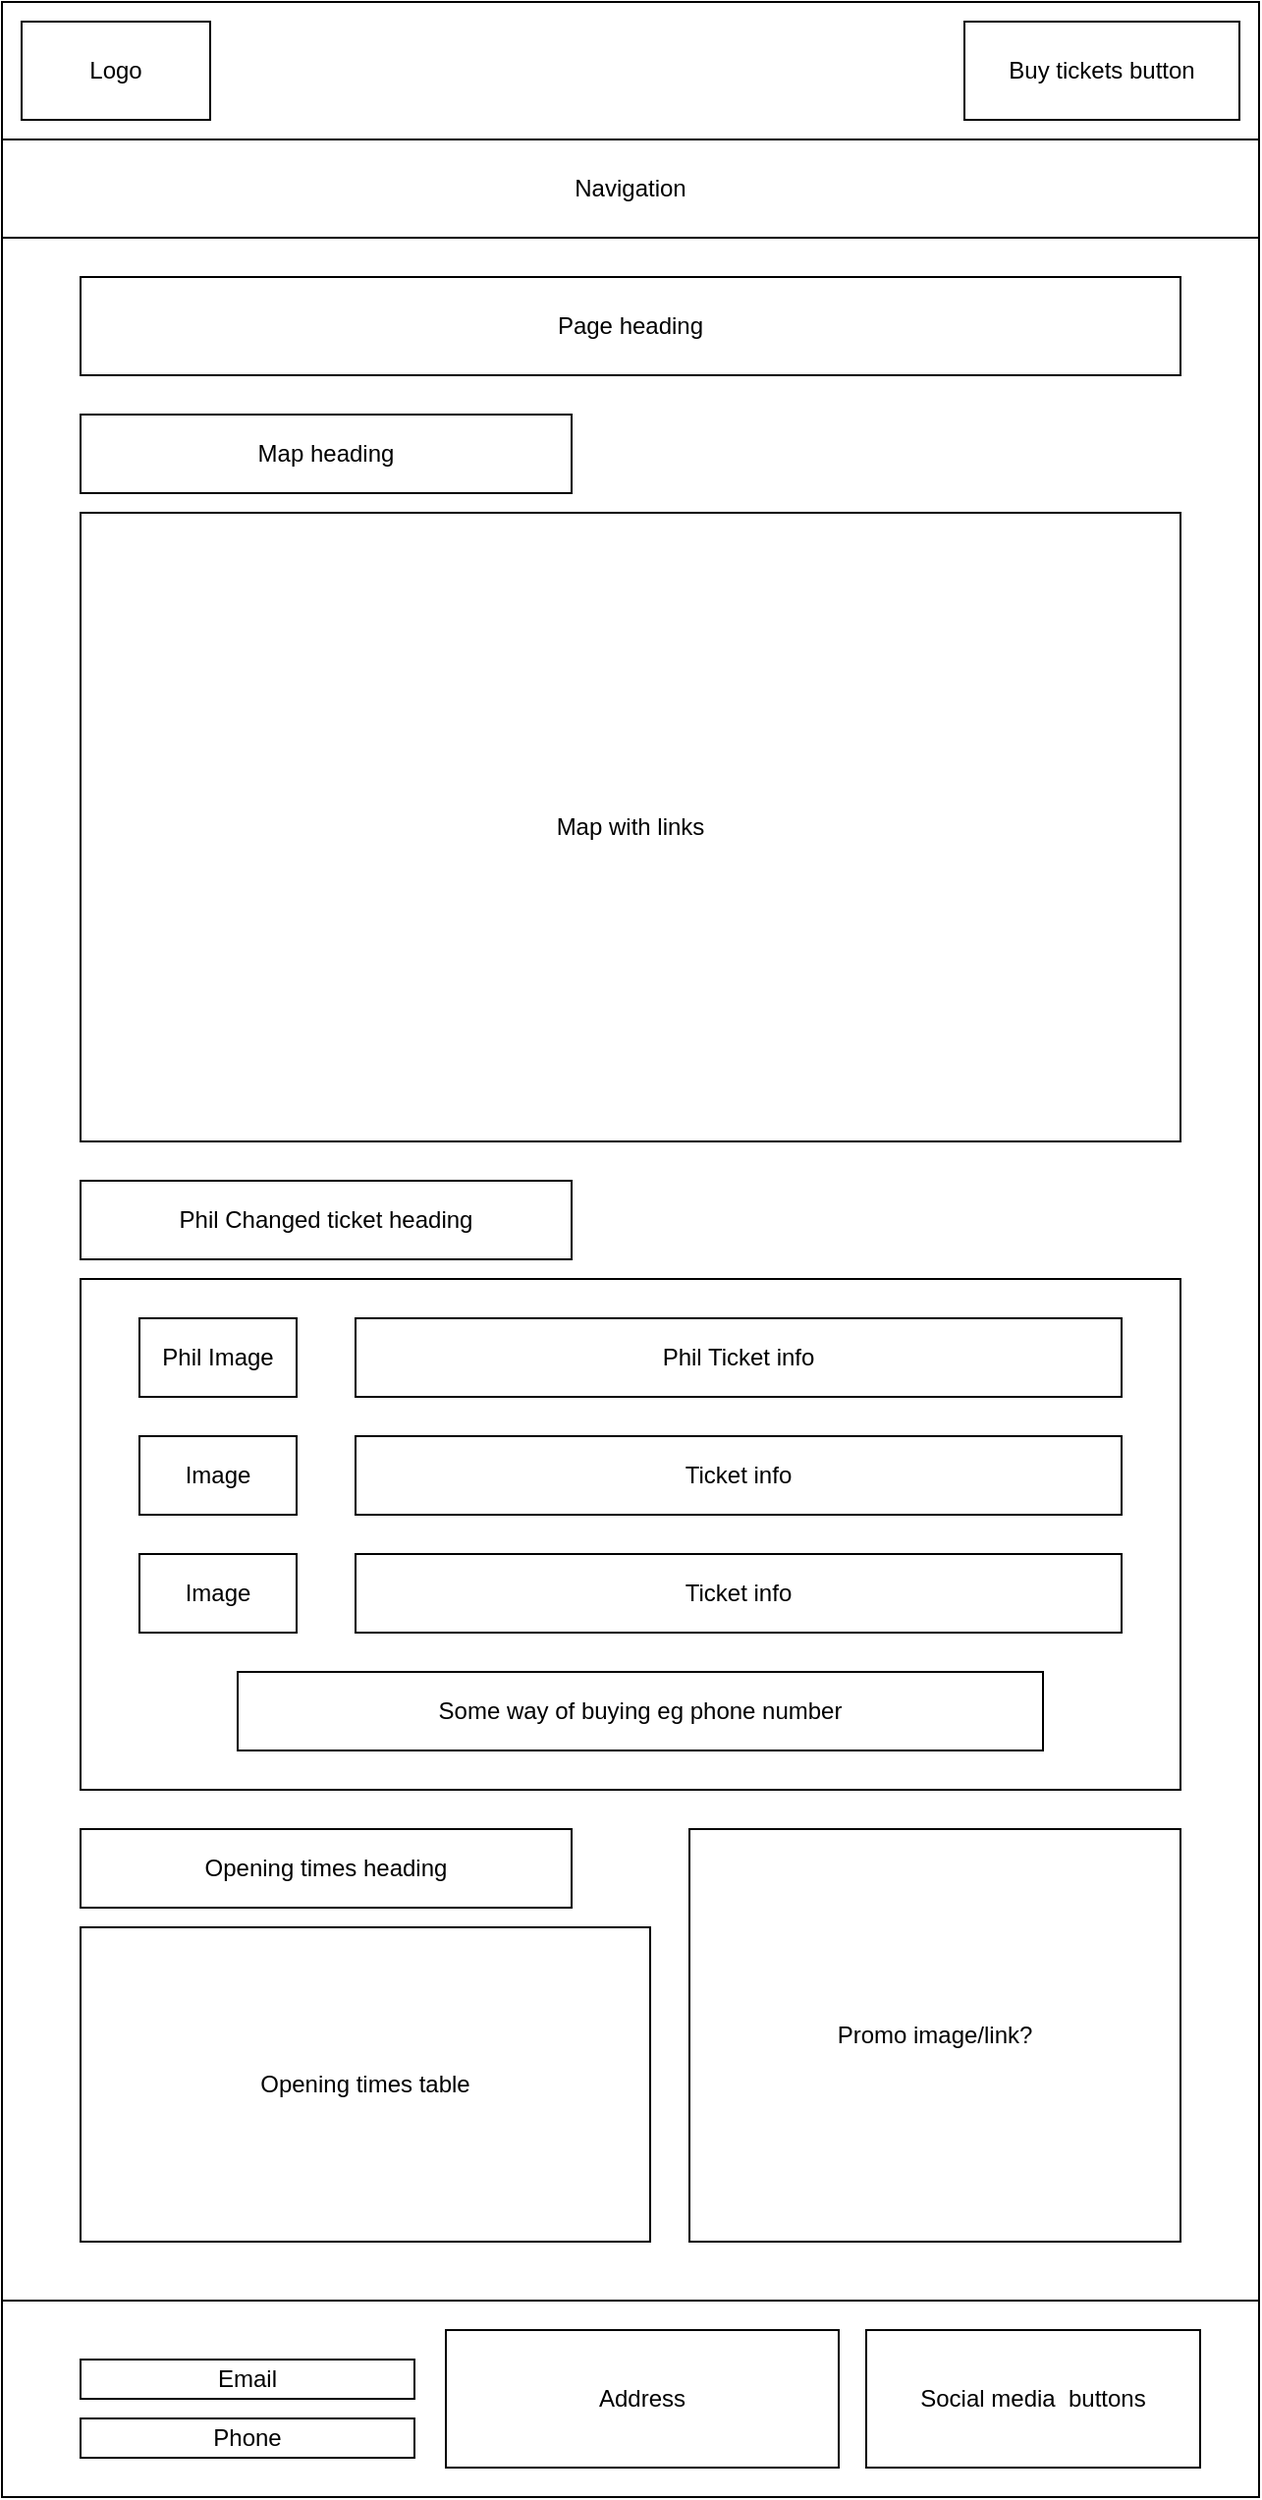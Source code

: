 <mxfile version="13.9.9" type="device"><diagram id="9Hw6Vr-7h3pMYh5VBa0q" name="Page-1"><mxGraphModel dx="1088" dy="968" grid="1" gridSize="10" guides="1" tooltips="1" connect="0" arrows="0" fold="1" page="1" pageScale="1" pageWidth="827" pageHeight="1500" math="0" shadow="0"><root><mxCell id="0"/><mxCell id="1" parent="0"/><mxCell id="IbGQemOW2Y28JKWkVA5o-4" value="" style="rounded=0;whiteSpace=wrap;html=1;" parent="1" vertex="1"><mxGeometry x="94" y="150" width="640" height="1050" as="geometry"/></mxCell><mxCell id="IbGQemOW2Y28JKWkVA5o-3" value="Page heading" style="rounded=0;whiteSpace=wrap;html=1;" parent="1" vertex="1"><mxGeometry x="134" y="170" width="560" height="50" as="geometry"/></mxCell><mxCell id="IbGQemOW2Y28JKWkVA5o-5" value="" style="rounded=0;whiteSpace=wrap;html=1;" parent="1" vertex="1"><mxGeometry x="94" y="1200" width="640" height="100" as="geometry"/></mxCell><mxCell id="IbGQemOW2Y28JKWkVA5o-24" value="Address" style="rounded=0;whiteSpace=wrap;html=1;" parent="1" vertex="1"><mxGeometry x="320" y="1215" width="200" height="70" as="geometry"/></mxCell><mxCell id="IbGQemOW2Y28JKWkVA5o-25" value="Email" style="rounded=0;whiteSpace=wrap;html=1;" parent="1" vertex="1"><mxGeometry x="134" y="1230" width="170" height="20" as="geometry"/></mxCell><mxCell id="IbGQemOW2Y28JKWkVA5o-26" value="Phone" style="rounded=0;whiteSpace=wrap;html=1;" parent="1" vertex="1"><mxGeometry x="134" y="1260" width="170" height="20" as="geometry"/></mxCell><mxCell id="KosM86OykD-GGUn84nff-3" value="Social media&amp;nbsp; buttons" style="rounded=0;whiteSpace=wrap;html=1;" parent="1" vertex="1"><mxGeometry x="534" y="1215" width="170" height="70" as="geometry"/></mxCell><mxCell id="ZPVpWKhxgH00Im1PIcdt-1" value="Map with links" style="rounded=0;whiteSpace=wrap;html=1;" parent="1" vertex="1"><mxGeometry x="134" y="290" width="560" height="320" as="geometry"/></mxCell><mxCell id="ZPVpWKhxgH00Im1PIcdt-2" value="Map heading" style="rounded=0;whiteSpace=wrap;html=1;" parent="1" vertex="1"><mxGeometry x="134" y="240" width="250" height="40" as="geometry"/></mxCell><mxCell id="ZPVpWKhxgH00Im1PIcdt-3" value="Phil Changed ticket heading" style="rounded=0;whiteSpace=wrap;html=1;" parent="1" vertex="1"><mxGeometry x="134" y="630" width="250" height="40" as="geometry"/></mxCell><mxCell id="ZPVpWKhxgH00Im1PIcdt-4" value="" style="rounded=0;whiteSpace=wrap;html=1;" parent="1" vertex="1"><mxGeometry x="134" y="680" width="560" height="260" as="geometry"/></mxCell><mxCell id="ZPVpWKhxgH00Im1PIcdt-5" value="Phil Image" style="rounded=0;whiteSpace=wrap;html=1;" parent="1" vertex="1"><mxGeometry x="164" y="700" width="80" height="40" as="geometry"/></mxCell><mxCell id="ZPVpWKhxgH00Im1PIcdt-6" value="Image" style="rounded=0;whiteSpace=wrap;html=1;" parent="1" vertex="1"><mxGeometry x="164" y="760" width="80" height="40" as="geometry"/></mxCell><mxCell id="ZPVpWKhxgH00Im1PIcdt-7" value="Image" style="rounded=0;whiteSpace=wrap;html=1;" parent="1" vertex="1"><mxGeometry x="164" y="820" width="80" height="40" as="geometry"/></mxCell><mxCell id="ZPVpWKhxgH00Im1PIcdt-8" value="Phil Ticket info" style="rounded=0;whiteSpace=wrap;html=1;" parent="1" vertex="1"><mxGeometry x="274" y="700" width="390" height="40" as="geometry"/></mxCell><mxCell id="ZPVpWKhxgH00Im1PIcdt-9" value="Ticket info" style="rounded=0;whiteSpace=wrap;html=1;" parent="1" vertex="1"><mxGeometry x="274" y="760" width="390" height="40" as="geometry"/></mxCell><mxCell id="ZPVpWKhxgH00Im1PIcdt-10" value="Ticket info" style="rounded=0;whiteSpace=wrap;html=1;" parent="1" vertex="1"><mxGeometry x="274" y="820" width="390" height="40" as="geometry"/></mxCell><mxCell id="ZPVpWKhxgH00Im1PIcdt-11" value="Some way of buying eg phone number" style="rounded=0;whiteSpace=wrap;html=1;" parent="1" vertex="1"><mxGeometry x="214" y="880" width="410" height="40" as="geometry"/></mxCell><mxCell id="ZPVpWKhxgH00Im1PIcdt-12" value="Opening times table" style="rounded=0;whiteSpace=wrap;html=1;" parent="1" vertex="1"><mxGeometry x="134" y="1010" width="290" height="160" as="geometry"/></mxCell><mxCell id="ZPVpWKhxgH00Im1PIcdt-13" value="Opening times heading" style="rounded=0;whiteSpace=wrap;html=1;" parent="1" vertex="1"><mxGeometry x="134" y="960" width="250" height="40" as="geometry"/></mxCell><mxCell id="ZPVpWKhxgH00Im1PIcdt-14" value="Promo image/link?" style="rounded=0;whiteSpace=wrap;html=1;" parent="1" vertex="1"><mxGeometry x="444" y="960" width="250" height="210" as="geometry"/></mxCell><mxCell id="GFB7XD_lrF9KcVLetmA--5" value="" style="rounded=0;whiteSpace=wrap;html=1;" parent="1" vertex="1"><mxGeometry x="94" y="30" width="640" height="70" as="geometry"/></mxCell><mxCell id="GFB7XD_lrF9KcVLetmA--6" value="Logo" style="rounded=0;whiteSpace=wrap;html=1;" parent="1" vertex="1"><mxGeometry x="104" y="40" width="96" height="50" as="geometry"/></mxCell><mxCell id="GFB7XD_lrF9KcVLetmA--7" value="Navigation" style="rounded=0;whiteSpace=wrap;html=1;" parent="1" vertex="1"><mxGeometry x="94" y="100" width="640" height="50" as="geometry"/></mxCell><mxCell id="GFB7XD_lrF9KcVLetmA--8" value="Buy tickets button" style="rounded=0;whiteSpace=wrap;html=1;" parent="1" vertex="1"><mxGeometry x="584" y="40" width="140" height="50" as="geometry"/></mxCell></root></mxGraphModel></diagram></mxfile>